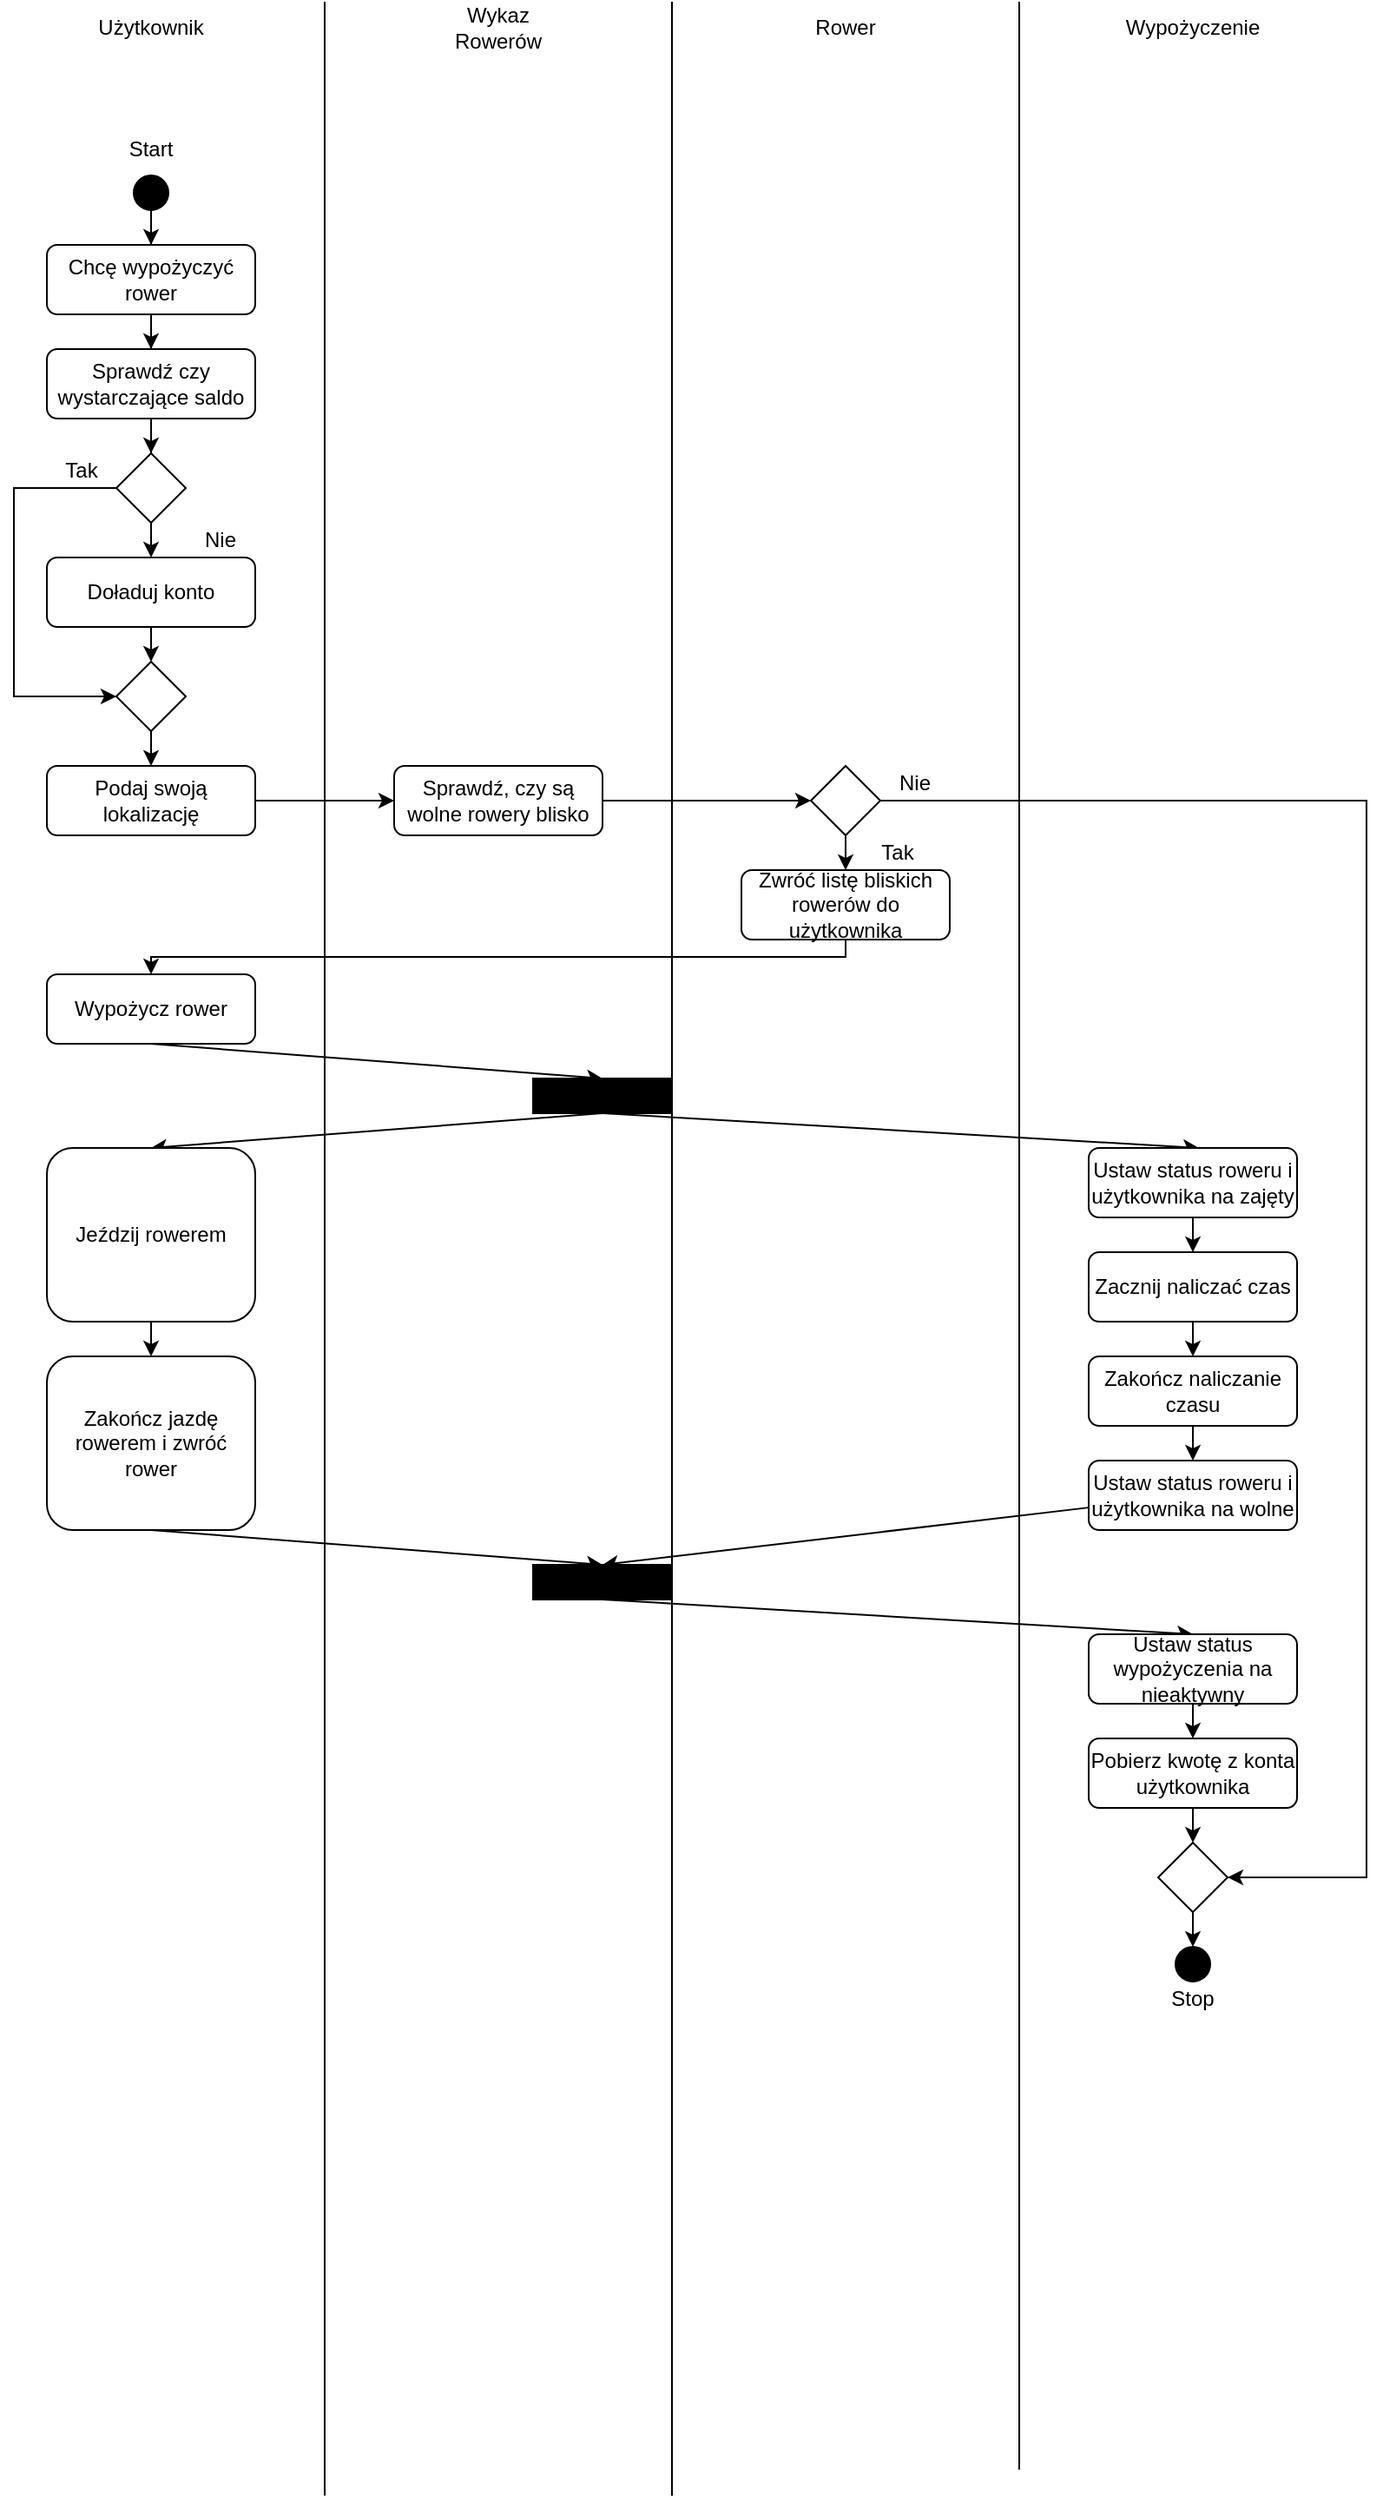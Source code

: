 <mxfile version="26.0.6">
  <diagram name="Page-1" id="jHy_yTJby4yRubtrX4ha">
    <mxGraphModel dx="1173" dy="676" grid="1" gridSize="10" guides="1" tooltips="1" connect="1" arrows="1" fold="1" page="1" pageScale="1" pageWidth="827" pageHeight="1169" math="0" shadow="0">
      <root>
        <mxCell id="0" />
        <mxCell id="1" parent="0" />
        <mxCell id="fhUwXkioFoT6nJXAgPyt-3" style="edgeStyle=orthogonalEdgeStyle;rounded=0;orthogonalLoop=1;jettySize=auto;html=1;entryX=0.5;entryY=0;entryDx=0;entryDy=0;" edge="1" parent="1" source="fhUwXkioFoT6nJXAgPyt-1" target="fhUwXkioFoT6nJXAgPyt-2">
          <mxGeometry relative="1" as="geometry" />
        </mxCell>
        <mxCell id="fhUwXkioFoT6nJXAgPyt-1" value="" style="ellipse;whiteSpace=wrap;html=1;aspect=fixed;fillColor=#000000;" vertex="1" parent="1">
          <mxGeometry x="90" y="100" width="20" height="20" as="geometry" />
        </mxCell>
        <mxCell id="fhUwXkioFoT6nJXAgPyt-7" value="" style="edgeStyle=orthogonalEdgeStyle;rounded=0;orthogonalLoop=1;jettySize=auto;html=1;" edge="1" parent="1" source="fhUwXkioFoT6nJXAgPyt-2" target="fhUwXkioFoT6nJXAgPyt-6">
          <mxGeometry relative="1" as="geometry" />
        </mxCell>
        <mxCell id="fhUwXkioFoT6nJXAgPyt-2" value="Chcę wypożyczyć rower" style="rounded=1;whiteSpace=wrap;html=1;" vertex="1" parent="1">
          <mxGeometry x="40" y="140" width="120" height="40" as="geometry" />
        </mxCell>
        <mxCell id="fhUwXkioFoT6nJXAgPyt-4" value="Użytkownik" style="text;html=1;align=center;verticalAlign=middle;whiteSpace=wrap;rounded=0;" vertex="1" parent="1">
          <mxGeometry x="60" width="80" height="30" as="geometry" />
        </mxCell>
        <mxCell id="fhUwXkioFoT6nJXAgPyt-5" value="Start" style="text;html=1;align=center;verticalAlign=middle;whiteSpace=wrap;rounded=0;" vertex="1" parent="1">
          <mxGeometry x="70" y="70" width="60" height="30" as="geometry" />
        </mxCell>
        <mxCell id="fhUwXkioFoT6nJXAgPyt-9" style="edgeStyle=orthogonalEdgeStyle;rounded=0;orthogonalLoop=1;jettySize=auto;html=1;entryX=0.5;entryY=0;entryDx=0;entryDy=0;" edge="1" parent="1" source="fhUwXkioFoT6nJXAgPyt-6" target="fhUwXkioFoT6nJXAgPyt-8">
          <mxGeometry relative="1" as="geometry" />
        </mxCell>
        <mxCell id="fhUwXkioFoT6nJXAgPyt-6" value="Sprawdź czy wystarczające saldo" style="rounded=1;whiteSpace=wrap;html=1;" vertex="1" parent="1">
          <mxGeometry x="40" y="200" width="120" height="40" as="geometry" />
        </mxCell>
        <mxCell id="fhUwXkioFoT6nJXAgPyt-12" style="edgeStyle=orthogonalEdgeStyle;rounded=0;orthogonalLoop=1;jettySize=auto;html=1;" edge="1" parent="1" source="fhUwXkioFoT6nJXAgPyt-8">
          <mxGeometry relative="1" as="geometry">
            <mxPoint x="100" y="320" as="targetPoint" />
          </mxGeometry>
        </mxCell>
        <mxCell id="fhUwXkioFoT6nJXAgPyt-14" style="edgeStyle=orthogonalEdgeStyle;rounded=0;orthogonalLoop=1;jettySize=auto;html=1;entryX=0;entryY=0.5;entryDx=0;entryDy=0;" edge="1" parent="1" source="fhUwXkioFoT6nJXAgPyt-8" target="fhUwXkioFoT6nJXAgPyt-29">
          <mxGeometry relative="1" as="geometry">
            <mxPoint x="20" y="400" as="targetPoint" />
            <Array as="points">
              <mxPoint x="21" y="280" />
              <mxPoint x="21" y="400" />
            </Array>
          </mxGeometry>
        </mxCell>
        <mxCell id="fhUwXkioFoT6nJXAgPyt-8" value="" style="rhombus;whiteSpace=wrap;html=1;" vertex="1" parent="1">
          <mxGeometry x="80" y="260" width="40" height="40" as="geometry" />
        </mxCell>
        <mxCell id="fhUwXkioFoT6nJXAgPyt-13" value="Nie" style="text;html=1;align=center;verticalAlign=middle;whiteSpace=wrap;rounded=0;" vertex="1" parent="1">
          <mxGeometry x="120" y="300" width="40" height="20" as="geometry" />
        </mxCell>
        <mxCell id="fhUwXkioFoT6nJXAgPyt-15" value="Tak" style="text;html=1;align=center;verticalAlign=middle;whiteSpace=wrap;rounded=0;" vertex="1" parent="1">
          <mxGeometry x="40" y="260" width="40" height="20" as="geometry" />
        </mxCell>
        <mxCell id="fhUwXkioFoT6nJXAgPyt-28" style="edgeStyle=orthogonalEdgeStyle;rounded=0;orthogonalLoop=1;jettySize=auto;html=1;" edge="1" parent="1" source="fhUwXkioFoT6nJXAgPyt-17">
          <mxGeometry relative="1" as="geometry">
            <mxPoint x="100" y="380" as="targetPoint" />
          </mxGeometry>
        </mxCell>
        <mxCell id="fhUwXkioFoT6nJXAgPyt-17" value="Doładuj konto" style="rounded=1;whiteSpace=wrap;html=1;" vertex="1" parent="1">
          <mxGeometry x="40" y="320" width="120" height="40" as="geometry" />
        </mxCell>
        <mxCell id="fhUwXkioFoT6nJXAgPyt-30" style="edgeStyle=orthogonalEdgeStyle;rounded=0;orthogonalLoop=1;jettySize=auto;html=1;" edge="1" parent="1" source="fhUwXkioFoT6nJXAgPyt-29">
          <mxGeometry relative="1" as="geometry">
            <mxPoint x="100" y="440" as="targetPoint" />
          </mxGeometry>
        </mxCell>
        <mxCell id="fhUwXkioFoT6nJXAgPyt-29" value="" style="rhombus;whiteSpace=wrap;html=1;" vertex="1" parent="1">
          <mxGeometry x="80" y="380" width="40" height="40" as="geometry" />
        </mxCell>
        <mxCell id="fhUwXkioFoT6nJXAgPyt-33" style="edgeStyle=orthogonalEdgeStyle;rounded=0;orthogonalLoop=1;jettySize=auto;html=1;entryX=0;entryY=0.5;entryDx=0;entryDy=0;" edge="1" parent="1" source="fhUwXkioFoT6nJXAgPyt-31" target="fhUwXkioFoT6nJXAgPyt-32">
          <mxGeometry relative="1" as="geometry">
            <Array as="points">
              <mxPoint x="220" y="460" />
              <mxPoint x="220" y="460" />
            </Array>
          </mxGeometry>
        </mxCell>
        <mxCell id="fhUwXkioFoT6nJXAgPyt-31" value="Podaj swoją lokalizację" style="rounded=1;whiteSpace=wrap;html=1;" vertex="1" parent="1">
          <mxGeometry x="40" y="440" width="120" height="40" as="geometry" />
        </mxCell>
        <mxCell id="fhUwXkioFoT6nJXAgPyt-35" style="edgeStyle=orthogonalEdgeStyle;rounded=0;orthogonalLoop=1;jettySize=auto;html=1;exitX=1;exitY=0.5;exitDx=0;exitDy=0;entryX=0;entryY=0.5;entryDx=0;entryDy=0;" edge="1" parent="1" source="fhUwXkioFoT6nJXAgPyt-32" target="fhUwXkioFoT6nJXAgPyt-34">
          <mxGeometry relative="1" as="geometry" />
        </mxCell>
        <mxCell id="fhUwXkioFoT6nJXAgPyt-32" value="Sprawdź, czy są wolne rowery blisko" style="rounded=1;whiteSpace=wrap;html=1;" vertex="1" parent="1">
          <mxGeometry x="240" y="440" width="120" height="40" as="geometry" />
        </mxCell>
        <mxCell id="fhUwXkioFoT6nJXAgPyt-50" style="edgeStyle=orthogonalEdgeStyle;rounded=0;orthogonalLoop=1;jettySize=auto;html=1;" edge="1" parent="1" source="fhUwXkioFoT6nJXAgPyt-34" target="fhUwXkioFoT6nJXAgPyt-52">
          <mxGeometry relative="1" as="geometry">
            <mxPoint x="500" y="500.0" as="targetPoint" />
          </mxGeometry>
        </mxCell>
        <mxCell id="fhUwXkioFoT6nJXAgPyt-34" value="" style="rhombus;whiteSpace=wrap;html=1;" vertex="1" parent="1">
          <mxGeometry x="480" y="440" width="40" height="40" as="geometry" />
        </mxCell>
        <mxCell id="fhUwXkioFoT6nJXAgPyt-37" value="Nie" style="text;html=1;align=center;verticalAlign=middle;whiteSpace=wrap;rounded=0;" vertex="1" parent="1">
          <mxGeometry x="520" y="440" width="40" height="20" as="geometry" />
        </mxCell>
        <mxCell id="fhUwXkioFoT6nJXAgPyt-39" value="Tak" style="text;html=1;align=center;verticalAlign=middle;whiteSpace=wrap;rounded=0;" vertex="1" parent="1">
          <mxGeometry x="510" y="480" width="40" height="20" as="geometry" />
        </mxCell>
        <mxCell id="fhUwXkioFoT6nJXAgPyt-40" value="" style="endArrow=none;html=1;rounded=0;" edge="1" parent="1">
          <mxGeometry width="50" height="50" relative="1" as="geometry">
            <mxPoint x="200" y="1436" as="sourcePoint" />
            <mxPoint x="200" as="targetPoint" />
          </mxGeometry>
        </mxCell>
        <mxCell id="fhUwXkioFoT6nJXAgPyt-41" value="" style="endArrow=none;html=1;rounded=0;" edge="1" parent="1">
          <mxGeometry width="50" height="50" relative="1" as="geometry">
            <mxPoint x="400" y="1436" as="sourcePoint" />
            <mxPoint x="400" as="targetPoint" />
          </mxGeometry>
        </mxCell>
        <mxCell id="fhUwXkioFoT6nJXAgPyt-42" value="" style="endArrow=none;html=1;rounded=0;" edge="1" parent="1">
          <mxGeometry width="50" height="50" relative="1" as="geometry">
            <mxPoint x="600" y="1421" as="sourcePoint" />
            <mxPoint x="600" as="targetPoint" />
          </mxGeometry>
        </mxCell>
        <mxCell id="fhUwXkioFoT6nJXAgPyt-45" value="Wykaz Rowerów" style="text;html=1;align=center;verticalAlign=middle;whiteSpace=wrap;rounded=0;" vertex="1" parent="1">
          <mxGeometry x="270" width="60" height="30" as="geometry" />
        </mxCell>
        <mxCell id="fhUwXkioFoT6nJXAgPyt-46" value="Rower" style="text;html=1;align=center;verticalAlign=middle;whiteSpace=wrap;rounded=0;" vertex="1" parent="1">
          <mxGeometry x="470" width="60" height="30" as="geometry" />
        </mxCell>
        <mxCell id="fhUwXkioFoT6nJXAgPyt-47" value="Wypożyczenie" style="text;html=1;align=center;verticalAlign=middle;whiteSpace=wrap;rounded=0;" vertex="1" parent="1">
          <mxGeometry x="670" width="60" height="30" as="geometry" />
        </mxCell>
        <mxCell id="fhUwXkioFoT6nJXAgPyt-49" value="" style="endArrow=classic;html=1;rounded=0;exitX=1;exitY=0.5;exitDx=0;exitDy=0;entryX=1;entryY=0.5;entryDx=0;entryDy=0;" edge="1" parent="1" source="fhUwXkioFoT6nJXAgPyt-34" target="fhUwXkioFoT6nJXAgPyt-82">
          <mxGeometry width="50" height="50" relative="1" as="geometry">
            <mxPoint x="110" y="620" as="sourcePoint" />
            <mxPoint x="800" y="1080" as="targetPoint" />
            <Array as="points">
              <mxPoint x="800" y="460" />
              <mxPoint x="800" y="1080" />
            </Array>
          </mxGeometry>
        </mxCell>
        <mxCell id="fhUwXkioFoT6nJXAgPyt-53" style="edgeStyle=orthogonalEdgeStyle;rounded=0;orthogonalLoop=1;jettySize=auto;html=1;" edge="1" parent="1">
          <mxGeometry relative="1" as="geometry">
            <mxPoint x="100" y="560" as="targetPoint" />
            <mxPoint x="500" y="530" as="sourcePoint" />
            <Array as="points">
              <mxPoint x="500" y="550" />
              <mxPoint x="100" y="550" />
            </Array>
          </mxGeometry>
        </mxCell>
        <mxCell id="fhUwXkioFoT6nJXAgPyt-52" value="Zwróć listę bliskich rowerów do użytkownika" style="rounded=1;whiteSpace=wrap;html=1;" vertex="1" parent="1">
          <mxGeometry x="440" y="500" width="120" height="40" as="geometry" />
        </mxCell>
        <mxCell id="fhUwXkioFoT6nJXAgPyt-59" style="rounded=0;orthogonalLoop=1;jettySize=auto;html=1;exitX=0.5;exitY=1;exitDx=0;exitDy=0;entryX=0.5;entryY=0;entryDx=0;entryDy=0;" edge="1" parent="1" source="fhUwXkioFoT6nJXAgPyt-57" target="fhUwXkioFoT6nJXAgPyt-58">
          <mxGeometry relative="1" as="geometry" />
        </mxCell>
        <mxCell id="fhUwXkioFoT6nJXAgPyt-57" value="Wypożycz rower" style="rounded=1;whiteSpace=wrap;html=1;" vertex="1" parent="1">
          <mxGeometry x="40" y="560" width="120" height="40" as="geometry" />
        </mxCell>
        <mxCell id="fhUwXkioFoT6nJXAgPyt-60" style="rounded=0;orthogonalLoop=1;jettySize=auto;html=1;exitX=0.5;exitY=1;exitDx=0;exitDy=0;" edge="1" parent="1" source="fhUwXkioFoT6nJXAgPyt-58">
          <mxGeometry relative="1" as="geometry">
            <mxPoint x="100" y="660" as="targetPoint" />
          </mxGeometry>
        </mxCell>
        <mxCell id="fhUwXkioFoT6nJXAgPyt-58" value="" style="rounded=0;whiteSpace=wrap;html=1;strokeColor=#000000;fillColor=#000000;" vertex="1" parent="1">
          <mxGeometry x="320" y="620" width="80" height="20" as="geometry" />
        </mxCell>
        <mxCell id="fhUwXkioFoT6nJXAgPyt-61" style="rounded=0;orthogonalLoop=1;jettySize=auto;html=1;exitX=0.5;exitY=1;exitDx=0;exitDy=0;" edge="1" parent="1" source="fhUwXkioFoT6nJXAgPyt-58">
          <mxGeometry relative="1" as="geometry">
            <mxPoint x="703.429" y="660" as="targetPoint" />
            <mxPoint x="360" y="650" as="sourcePoint" />
          </mxGeometry>
        </mxCell>
        <mxCell id="fhUwXkioFoT6nJXAgPyt-67" style="edgeStyle=orthogonalEdgeStyle;rounded=0;orthogonalLoop=1;jettySize=auto;html=1;" edge="1" parent="1" source="fhUwXkioFoT6nJXAgPyt-63">
          <mxGeometry relative="1" as="geometry">
            <mxPoint x="100.0" y="780" as="targetPoint" />
          </mxGeometry>
        </mxCell>
        <mxCell id="fhUwXkioFoT6nJXAgPyt-63" value="Jeździj rowerem" style="rounded=1;whiteSpace=wrap;html=1;" vertex="1" parent="1">
          <mxGeometry x="40" y="660" width="120" height="100" as="geometry" />
        </mxCell>
        <mxCell id="fhUwXkioFoT6nJXAgPyt-66" style="edgeStyle=orthogonalEdgeStyle;rounded=0;orthogonalLoop=1;jettySize=auto;html=1;exitX=0.5;exitY=1;exitDx=0;exitDy=0;entryX=0.5;entryY=0;entryDx=0;entryDy=0;" edge="1" parent="1" source="fhUwXkioFoT6nJXAgPyt-64" target="fhUwXkioFoT6nJXAgPyt-65">
          <mxGeometry relative="1" as="geometry" />
        </mxCell>
        <mxCell id="fhUwXkioFoT6nJXAgPyt-64" value="Ustaw status roweru i użytkownika na zajęty" style="rounded=1;whiteSpace=wrap;html=1;" vertex="1" parent="1">
          <mxGeometry x="640" y="660" width="120" height="40" as="geometry" />
        </mxCell>
        <mxCell id="fhUwXkioFoT6nJXAgPyt-69" style="edgeStyle=orthogonalEdgeStyle;rounded=0;orthogonalLoop=1;jettySize=auto;html=1;" edge="1" parent="1" source="fhUwXkioFoT6nJXAgPyt-65">
          <mxGeometry relative="1" as="geometry">
            <mxPoint x="700" y="780" as="targetPoint" />
          </mxGeometry>
        </mxCell>
        <mxCell id="fhUwXkioFoT6nJXAgPyt-65" value="Zacznij naliczać czas" style="rounded=1;whiteSpace=wrap;html=1;" vertex="1" parent="1">
          <mxGeometry x="640" y="720" width="120" height="40" as="geometry" />
        </mxCell>
        <mxCell id="fhUwXkioFoT6nJXAgPyt-75" style="rounded=0;orthogonalLoop=1;jettySize=auto;html=1;entryX=0.5;entryY=0;entryDx=0;entryDy=0;exitX=0.5;exitY=1;exitDx=0;exitDy=0;" edge="1" parent="1" source="fhUwXkioFoT6nJXAgPyt-68" target="fhUwXkioFoT6nJXAgPyt-74">
          <mxGeometry relative="1" as="geometry" />
        </mxCell>
        <mxCell id="fhUwXkioFoT6nJXAgPyt-68" value="Zakończ jazdę rowerem i zwróć rower" style="rounded=1;whiteSpace=wrap;html=1;" vertex="1" parent="1">
          <mxGeometry x="40" y="780" width="120" height="100" as="geometry" />
        </mxCell>
        <mxCell id="fhUwXkioFoT6nJXAgPyt-72" style="edgeStyle=orthogonalEdgeStyle;rounded=0;orthogonalLoop=1;jettySize=auto;html=1;exitX=0.5;exitY=1;exitDx=0;exitDy=0;entryX=0.5;entryY=0;entryDx=0;entryDy=0;" edge="1" parent="1" source="fhUwXkioFoT6nJXAgPyt-70" target="fhUwXkioFoT6nJXAgPyt-71">
          <mxGeometry relative="1" as="geometry" />
        </mxCell>
        <mxCell id="fhUwXkioFoT6nJXAgPyt-70" value="Zakończ naliczanie czasu" style="rounded=1;whiteSpace=wrap;html=1;" vertex="1" parent="1">
          <mxGeometry x="640" y="780" width="120" height="40" as="geometry" />
        </mxCell>
        <mxCell id="fhUwXkioFoT6nJXAgPyt-76" style="rounded=0;orthogonalLoop=1;jettySize=auto;html=1;entryX=0.5;entryY=0;entryDx=0;entryDy=0;" edge="1" parent="1" source="fhUwXkioFoT6nJXAgPyt-71" target="fhUwXkioFoT6nJXAgPyt-74">
          <mxGeometry relative="1" as="geometry" />
        </mxCell>
        <mxCell id="fhUwXkioFoT6nJXAgPyt-71" value="Ustaw status roweru i użytkownika na wolne" style="rounded=1;whiteSpace=wrap;html=1;" vertex="1" parent="1">
          <mxGeometry x="640" y="840" width="120" height="40" as="geometry" />
        </mxCell>
        <mxCell id="fhUwXkioFoT6nJXAgPyt-77" style="rounded=0;orthogonalLoop=1;jettySize=auto;html=1;exitX=0.5;exitY=1;exitDx=0;exitDy=0;entryX=0.5;entryY=0;entryDx=0;entryDy=0;" edge="1" parent="1" source="fhUwXkioFoT6nJXAgPyt-74" target="fhUwXkioFoT6nJXAgPyt-78">
          <mxGeometry relative="1" as="geometry">
            <mxPoint x="360" y="940" as="targetPoint" />
          </mxGeometry>
        </mxCell>
        <mxCell id="fhUwXkioFoT6nJXAgPyt-74" value="" style="rounded=0;whiteSpace=wrap;html=1;strokeColor=#000000;fillColor=#000000;" vertex="1" parent="1">
          <mxGeometry x="320" y="900" width="80" height="20" as="geometry" />
        </mxCell>
        <mxCell id="fhUwXkioFoT6nJXAgPyt-80" style="rounded=0;orthogonalLoop=1;jettySize=auto;html=1;exitX=0.5;exitY=1;exitDx=0;exitDy=0;entryX=0.5;entryY=0;entryDx=0;entryDy=0;edgeStyle=orthogonalEdgeStyle;" edge="1" parent="1" source="fhUwXkioFoT6nJXAgPyt-78" target="fhUwXkioFoT6nJXAgPyt-79">
          <mxGeometry relative="1" as="geometry">
            <Array as="points">
              <mxPoint x="700" y="1000" />
              <mxPoint x="700" y="1000" />
            </Array>
          </mxGeometry>
        </mxCell>
        <mxCell id="fhUwXkioFoT6nJXAgPyt-78" value="Ustaw status wypożyczenia na nieaktywny" style="rounded=1;whiteSpace=wrap;html=1;" vertex="1" parent="1">
          <mxGeometry x="640" y="940" width="120" height="40" as="geometry" />
        </mxCell>
        <mxCell id="fhUwXkioFoT6nJXAgPyt-83" style="edgeStyle=orthogonalEdgeStyle;rounded=0;orthogonalLoop=1;jettySize=auto;html=1;exitX=0.5;exitY=1;exitDx=0;exitDy=0;entryX=0.5;entryY=0;entryDx=0;entryDy=0;" edge="1" parent="1" source="fhUwXkioFoT6nJXAgPyt-79" target="fhUwXkioFoT6nJXAgPyt-82">
          <mxGeometry relative="1" as="geometry" />
        </mxCell>
        <mxCell id="fhUwXkioFoT6nJXAgPyt-79" value="Pobierz kwotę z konta użytkownika" style="rounded=1;whiteSpace=wrap;html=1;" vertex="1" parent="1">
          <mxGeometry x="640" y="1000" width="120" height="40" as="geometry" />
        </mxCell>
        <mxCell id="fhUwXkioFoT6nJXAgPyt-81" value="" style="ellipse;whiteSpace=wrap;html=1;aspect=fixed;fillColor=#000000;" vertex="1" parent="1">
          <mxGeometry x="690" y="1120" width="20" height="20" as="geometry" />
        </mxCell>
        <mxCell id="fhUwXkioFoT6nJXAgPyt-84" style="edgeStyle=orthogonalEdgeStyle;rounded=0;orthogonalLoop=1;jettySize=auto;html=1;exitX=0.5;exitY=1;exitDx=0;exitDy=0;entryX=0.5;entryY=0;entryDx=0;entryDy=0;" edge="1" parent="1" source="fhUwXkioFoT6nJXAgPyt-82" target="fhUwXkioFoT6nJXAgPyt-81">
          <mxGeometry relative="1" as="geometry" />
        </mxCell>
        <mxCell id="fhUwXkioFoT6nJXAgPyt-82" value="" style="rhombus;whiteSpace=wrap;html=1;" vertex="1" parent="1">
          <mxGeometry x="680" y="1060" width="40" height="40" as="geometry" />
        </mxCell>
        <mxCell id="fhUwXkioFoT6nJXAgPyt-85" value="Stop" style="text;html=1;align=center;verticalAlign=middle;whiteSpace=wrap;rounded=0;" vertex="1" parent="1">
          <mxGeometry x="670" y="1140" width="60" height="20" as="geometry" />
        </mxCell>
      </root>
    </mxGraphModel>
  </diagram>
</mxfile>

